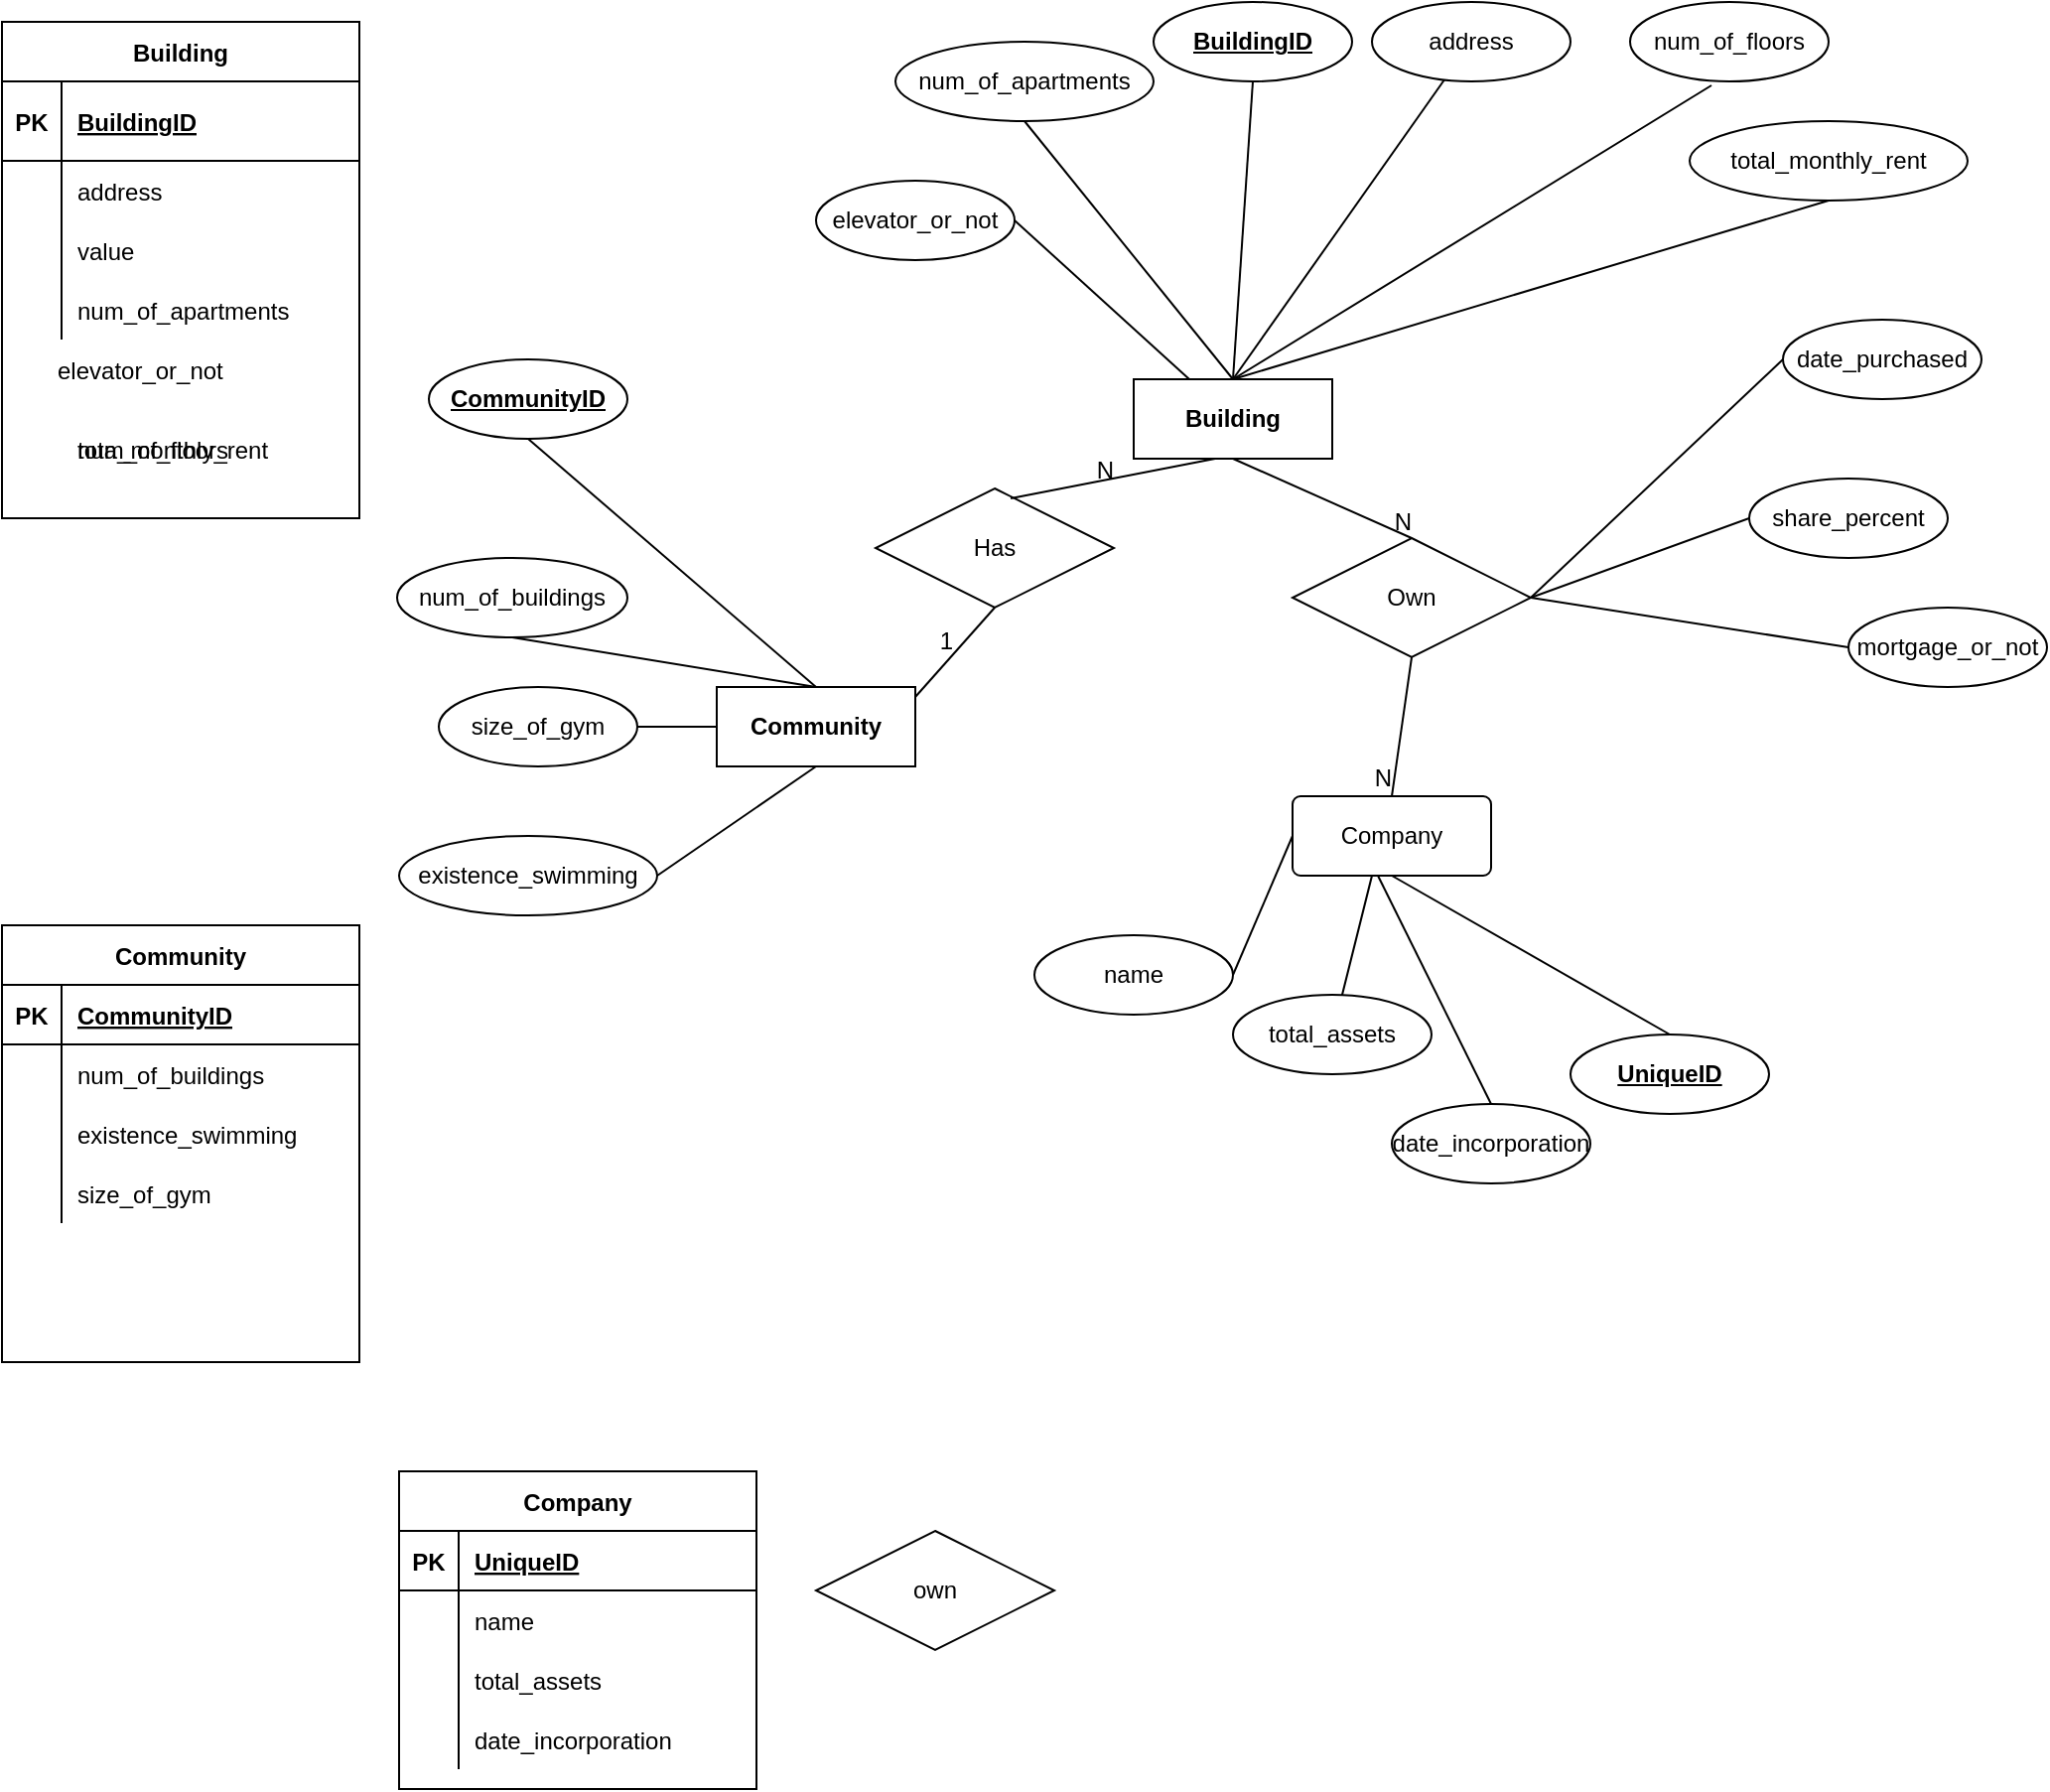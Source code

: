 <mxfile version="14.8.0" type="github"><diagram id="G85FWZEcYZAhWX0nWBpY" name="Page-1"><mxGraphModel dx="2249" dy="762" grid="1" gridSize="10" guides="1" tooltips="1" connect="1" arrows="1" fold="1" page="1" pageScale="1" pageWidth="827" pageHeight="1169" math="0" shadow="0"><root><mxCell id="0"/><mxCell id="1" parent="0"/><mxCell id="Lfzo3XLl3ZXsPs4oXhQn-1" value="Building" style="shape=table;startSize=30;container=1;collapsible=1;childLayout=tableLayout;fixedRows=1;rowLines=0;fontStyle=1;align=center;resizeLast=1;" vertex="1" parent="1"><mxGeometry x="-130" y="170" width="180" height="250" as="geometry"><mxRectangle x="110" y="320" width="80" height="30" as="alternateBounds"/></mxGeometry></mxCell><mxCell id="Lfzo3XLl3ZXsPs4oXhQn-2" value="" style="shape=partialRectangle;collapsible=0;dropTarget=0;pointerEvents=0;fillColor=none;top=0;left=0;bottom=1;right=0;points=[[0,0.5],[1,0.5]];portConstraint=eastwest;" vertex="1" parent="Lfzo3XLl3ZXsPs4oXhQn-1"><mxGeometry y="30" width="180" height="40" as="geometry"/></mxCell><mxCell id="Lfzo3XLl3ZXsPs4oXhQn-3" value="PK" style="shape=partialRectangle;connectable=0;fillColor=none;top=0;left=0;bottom=0;right=0;fontStyle=1;overflow=hidden;" vertex="1" parent="Lfzo3XLl3ZXsPs4oXhQn-2"><mxGeometry width="30" height="40" as="geometry"/></mxCell><mxCell id="Lfzo3XLl3ZXsPs4oXhQn-4" value="BuildingID" style="shape=partialRectangle;connectable=0;fillColor=none;top=0;left=0;bottom=0;right=0;align=left;spacingLeft=6;fontStyle=5;overflow=hidden;" vertex="1" parent="Lfzo3XLl3ZXsPs4oXhQn-2"><mxGeometry x="30" width="150" height="40" as="geometry"/></mxCell><mxCell id="Lfzo3XLl3ZXsPs4oXhQn-5" value="" style="shape=partialRectangle;collapsible=0;dropTarget=0;pointerEvents=0;fillColor=none;top=0;left=0;bottom=0;right=0;points=[[0,0.5],[1,0.5]];portConstraint=eastwest;" vertex="1" parent="Lfzo3XLl3ZXsPs4oXhQn-1"><mxGeometry y="70" width="180" height="30" as="geometry"/></mxCell><mxCell id="Lfzo3XLl3ZXsPs4oXhQn-6" value="" style="shape=partialRectangle;connectable=0;fillColor=none;top=0;left=0;bottom=0;right=0;editable=1;overflow=hidden;" vertex="1" parent="Lfzo3XLl3ZXsPs4oXhQn-5"><mxGeometry width="30" height="30" as="geometry"/></mxCell><mxCell id="Lfzo3XLl3ZXsPs4oXhQn-7" value="address" style="shape=partialRectangle;connectable=0;fillColor=none;top=0;left=0;bottom=0;right=0;align=left;spacingLeft=6;overflow=hidden;" vertex="1" parent="Lfzo3XLl3ZXsPs4oXhQn-5"><mxGeometry x="30" width="150" height="30" as="geometry"/></mxCell><mxCell id="Lfzo3XLl3ZXsPs4oXhQn-8" value="" style="shape=partialRectangle;collapsible=0;dropTarget=0;pointerEvents=0;fillColor=none;top=0;left=0;bottom=0;right=0;points=[[0,0.5],[1,0.5]];portConstraint=eastwest;" vertex="1" parent="Lfzo3XLl3ZXsPs4oXhQn-1"><mxGeometry y="100" width="180" height="30" as="geometry"/></mxCell><mxCell id="Lfzo3XLl3ZXsPs4oXhQn-9" value="" style="shape=partialRectangle;connectable=0;fillColor=none;top=0;left=0;bottom=0;right=0;editable=1;overflow=hidden;" vertex="1" parent="Lfzo3XLl3ZXsPs4oXhQn-8"><mxGeometry width="30" height="30" as="geometry"/></mxCell><mxCell id="Lfzo3XLl3ZXsPs4oXhQn-10" value="value" style="shape=partialRectangle;connectable=0;fillColor=none;top=0;left=0;bottom=0;right=0;align=left;spacingLeft=6;overflow=hidden;" vertex="1" parent="Lfzo3XLl3ZXsPs4oXhQn-8"><mxGeometry x="30" width="150" height="30" as="geometry"/></mxCell><mxCell id="Lfzo3XLl3ZXsPs4oXhQn-11" value="" style="shape=partialRectangle;collapsible=0;dropTarget=0;pointerEvents=0;fillColor=none;top=0;left=0;bottom=0;right=0;points=[[0,0.5],[1,0.5]];portConstraint=eastwest;" vertex="1" parent="Lfzo3XLl3ZXsPs4oXhQn-1"><mxGeometry y="130" width="180" height="30" as="geometry"/></mxCell><mxCell id="Lfzo3XLl3ZXsPs4oXhQn-12" value="" style="shape=partialRectangle;connectable=0;fillColor=none;top=0;left=0;bottom=0;right=0;editable=1;overflow=hidden;" vertex="1" parent="Lfzo3XLl3ZXsPs4oXhQn-11"><mxGeometry width="30" height="30" as="geometry"/></mxCell><mxCell id="Lfzo3XLl3ZXsPs4oXhQn-13" value="num_of_apartments" style="shape=partialRectangle;connectable=0;fillColor=none;top=0;left=0;bottom=0;right=0;align=left;spacingLeft=6;overflow=hidden;" vertex="1" parent="Lfzo3XLl3ZXsPs4oXhQn-11"><mxGeometry x="30" width="150" height="30" as="geometry"/></mxCell><mxCell id="Lfzo3XLl3ZXsPs4oXhQn-14" value="tota_monthly_rent" style="shape=partialRectangle;connectable=0;fillColor=none;top=0;left=0;bottom=0;right=0;align=left;spacingLeft=6;overflow=hidden;" vertex="1" parent="1"><mxGeometry x="-100" y="370" width="150" height="30" as="geometry"/></mxCell><mxCell id="Lfzo3XLl3ZXsPs4oXhQn-15" value="num_of_floors" style="shape=partialRectangle;connectable=0;fillColor=none;top=0;left=0;bottom=0;right=0;align=left;spacingLeft=6;overflow=hidden;" vertex="1" parent="1"><mxGeometry x="-100" y="370" width="150" height="30" as="geometry"/></mxCell><mxCell id="Lfzo3XLl3ZXsPs4oXhQn-16" value="elevator_or_not" style="shape=partialRectangle;connectable=0;fillColor=none;top=0;left=0;bottom=0;right=0;align=left;spacingLeft=6;overflow=hidden;" vertex="1" parent="1"><mxGeometry x="-110" y="330" width="150" height="30" as="geometry"/></mxCell><mxCell id="Lfzo3XLl3ZXsPs4oXhQn-17" value="Community" style="shape=table;startSize=30;container=1;collapsible=1;childLayout=tableLayout;fixedRows=1;rowLines=0;fontStyle=1;align=center;resizeLast=1;" vertex="1" parent="1"><mxGeometry x="-130" y="625" width="180" height="220" as="geometry"/></mxCell><mxCell id="Lfzo3XLl3ZXsPs4oXhQn-18" value="" style="shape=partialRectangle;collapsible=0;dropTarget=0;pointerEvents=0;fillColor=none;top=0;left=0;bottom=1;right=0;points=[[0,0.5],[1,0.5]];portConstraint=eastwest;" vertex="1" parent="Lfzo3XLl3ZXsPs4oXhQn-17"><mxGeometry y="30" width="180" height="30" as="geometry"/></mxCell><mxCell id="Lfzo3XLl3ZXsPs4oXhQn-19" value="PK" style="shape=partialRectangle;connectable=0;fillColor=none;top=0;left=0;bottom=0;right=0;fontStyle=1;overflow=hidden;" vertex="1" parent="Lfzo3XLl3ZXsPs4oXhQn-18"><mxGeometry width="30" height="30" as="geometry"/></mxCell><mxCell id="Lfzo3XLl3ZXsPs4oXhQn-20" value="CommunityID" style="shape=partialRectangle;connectable=0;fillColor=none;top=0;left=0;bottom=0;right=0;align=left;spacingLeft=6;fontStyle=5;overflow=hidden;" vertex="1" parent="Lfzo3XLl3ZXsPs4oXhQn-18"><mxGeometry x="30" width="150" height="30" as="geometry"/></mxCell><mxCell id="Lfzo3XLl3ZXsPs4oXhQn-21" value="" style="shape=partialRectangle;collapsible=0;dropTarget=0;pointerEvents=0;fillColor=none;top=0;left=0;bottom=0;right=0;points=[[0,0.5],[1,0.5]];portConstraint=eastwest;" vertex="1" parent="Lfzo3XLl3ZXsPs4oXhQn-17"><mxGeometry y="60" width="180" height="30" as="geometry"/></mxCell><mxCell id="Lfzo3XLl3ZXsPs4oXhQn-22" value="" style="shape=partialRectangle;connectable=0;fillColor=none;top=0;left=0;bottom=0;right=0;editable=1;overflow=hidden;" vertex="1" parent="Lfzo3XLl3ZXsPs4oXhQn-21"><mxGeometry width="30" height="30" as="geometry"/></mxCell><mxCell id="Lfzo3XLl3ZXsPs4oXhQn-23" value="num_of_buildings" style="shape=partialRectangle;connectable=0;fillColor=none;top=0;left=0;bottom=0;right=0;align=left;spacingLeft=6;overflow=hidden;" vertex="1" parent="Lfzo3XLl3ZXsPs4oXhQn-21"><mxGeometry x="30" width="150" height="30" as="geometry"/></mxCell><mxCell id="Lfzo3XLl3ZXsPs4oXhQn-24" value="" style="shape=partialRectangle;collapsible=0;dropTarget=0;pointerEvents=0;fillColor=none;top=0;left=0;bottom=0;right=0;points=[[0,0.5],[1,0.5]];portConstraint=eastwest;" vertex="1" parent="Lfzo3XLl3ZXsPs4oXhQn-17"><mxGeometry y="90" width="180" height="30" as="geometry"/></mxCell><mxCell id="Lfzo3XLl3ZXsPs4oXhQn-25" value="" style="shape=partialRectangle;connectable=0;fillColor=none;top=0;left=0;bottom=0;right=0;editable=1;overflow=hidden;" vertex="1" parent="Lfzo3XLl3ZXsPs4oXhQn-24"><mxGeometry width="30" height="30" as="geometry"/></mxCell><mxCell id="Lfzo3XLl3ZXsPs4oXhQn-26" value="existence_swimming" style="shape=partialRectangle;connectable=0;fillColor=none;top=0;left=0;bottom=0;right=0;align=left;spacingLeft=6;overflow=hidden;" vertex="1" parent="Lfzo3XLl3ZXsPs4oXhQn-24"><mxGeometry x="30" width="150" height="30" as="geometry"/></mxCell><mxCell id="Lfzo3XLl3ZXsPs4oXhQn-27" value="" style="shape=partialRectangle;collapsible=0;dropTarget=0;pointerEvents=0;fillColor=none;top=0;left=0;bottom=0;right=0;points=[[0,0.5],[1,0.5]];portConstraint=eastwest;" vertex="1" parent="Lfzo3XLl3ZXsPs4oXhQn-17"><mxGeometry y="120" width="180" height="30" as="geometry"/></mxCell><mxCell id="Lfzo3XLl3ZXsPs4oXhQn-28" value="" style="shape=partialRectangle;connectable=0;fillColor=none;top=0;left=0;bottom=0;right=0;editable=1;overflow=hidden;" vertex="1" parent="Lfzo3XLl3ZXsPs4oXhQn-27"><mxGeometry width="30" height="30" as="geometry"/></mxCell><mxCell id="Lfzo3XLl3ZXsPs4oXhQn-29" value="size_of_gym" style="shape=partialRectangle;connectable=0;fillColor=none;top=0;left=0;bottom=0;right=0;align=left;spacingLeft=6;overflow=hidden;" vertex="1" parent="Lfzo3XLl3ZXsPs4oXhQn-27"><mxGeometry x="30" width="150" height="30" as="geometry"/></mxCell><mxCell id="Lfzo3XLl3ZXsPs4oXhQn-50" value="Company" style="shape=table;startSize=30;container=1;collapsible=1;childLayout=tableLayout;fixedRows=1;rowLines=0;fontStyle=1;align=center;resizeLast=1;" vertex="1" parent="1"><mxGeometry x="70" y="900" width="180" height="160" as="geometry"/></mxCell><mxCell id="Lfzo3XLl3ZXsPs4oXhQn-51" value="" style="shape=partialRectangle;collapsible=0;dropTarget=0;pointerEvents=0;fillColor=none;top=0;left=0;bottom=1;right=0;points=[[0,0.5],[1,0.5]];portConstraint=eastwest;" vertex="1" parent="Lfzo3XLl3ZXsPs4oXhQn-50"><mxGeometry y="30" width="180" height="30" as="geometry"/></mxCell><mxCell id="Lfzo3XLl3ZXsPs4oXhQn-52" value="PK" style="shape=partialRectangle;connectable=0;fillColor=none;top=0;left=0;bottom=0;right=0;fontStyle=1;overflow=hidden;" vertex="1" parent="Lfzo3XLl3ZXsPs4oXhQn-51"><mxGeometry width="30" height="30" as="geometry"/></mxCell><mxCell id="Lfzo3XLl3ZXsPs4oXhQn-53" value="UniqueID" style="shape=partialRectangle;connectable=0;fillColor=none;top=0;left=0;bottom=0;right=0;align=left;spacingLeft=6;fontStyle=5;overflow=hidden;" vertex="1" parent="Lfzo3XLl3ZXsPs4oXhQn-51"><mxGeometry x="30" width="150" height="30" as="geometry"/></mxCell><mxCell id="Lfzo3XLl3ZXsPs4oXhQn-54" value="" style="shape=partialRectangle;collapsible=0;dropTarget=0;pointerEvents=0;fillColor=none;top=0;left=0;bottom=0;right=0;points=[[0,0.5],[1,0.5]];portConstraint=eastwest;" vertex="1" parent="Lfzo3XLl3ZXsPs4oXhQn-50"><mxGeometry y="60" width="180" height="30" as="geometry"/></mxCell><mxCell id="Lfzo3XLl3ZXsPs4oXhQn-55" value="" style="shape=partialRectangle;connectable=0;fillColor=none;top=0;left=0;bottom=0;right=0;editable=1;overflow=hidden;" vertex="1" parent="Lfzo3XLl3ZXsPs4oXhQn-54"><mxGeometry width="30" height="30" as="geometry"/></mxCell><mxCell id="Lfzo3XLl3ZXsPs4oXhQn-56" value="name" style="shape=partialRectangle;connectable=0;fillColor=none;top=0;left=0;bottom=0;right=0;align=left;spacingLeft=6;overflow=hidden;" vertex="1" parent="Lfzo3XLl3ZXsPs4oXhQn-54"><mxGeometry x="30" width="150" height="30" as="geometry"/></mxCell><mxCell id="Lfzo3XLl3ZXsPs4oXhQn-57" value="" style="shape=partialRectangle;collapsible=0;dropTarget=0;pointerEvents=0;fillColor=none;top=0;left=0;bottom=0;right=0;points=[[0,0.5],[1,0.5]];portConstraint=eastwest;" vertex="1" parent="Lfzo3XLl3ZXsPs4oXhQn-50"><mxGeometry y="90" width="180" height="30" as="geometry"/></mxCell><mxCell id="Lfzo3XLl3ZXsPs4oXhQn-58" value="" style="shape=partialRectangle;connectable=0;fillColor=none;top=0;left=0;bottom=0;right=0;editable=1;overflow=hidden;" vertex="1" parent="Lfzo3XLl3ZXsPs4oXhQn-57"><mxGeometry width="30" height="30" as="geometry"/></mxCell><mxCell id="Lfzo3XLl3ZXsPs4oXhQn-59" value="total_assets" style="shape=partialRectangle;connectable=0;fillColor=none;top=0;left=0;bottom=0;right=0;align=left;spacingLeft=6;overflow=hidden;" vertex="1" parent="Lfzo3XLl3ZXsPs4oXhQn-57"><mxGeometry x="30" width="150" height="30" as="geometry"/></mxCell><mxCell id="Lfzo3XLl3ZXsPs4oXhQn-60" value="" style="shape=partialRectangle;collapsible=0;dropTarget=0;pointerEvents=0;fillColor=none;top=0;left=0;bottom=0;right=0;points=[[0,0.5],[1,0.5]];portConstraint=eastwest;" vertex="1" parent="Lfzo3XLl3ZXsPs4oXhQn-50"><mxGeometry y="120" width="180" height="30" as="geometry"/></mxCell><mxCell id="Lfzo3XLl3ZXsPs4oXhQn-61" value="" style="shape=partialRectangle;connectable=0;fillColor=none;top=0;left=0;bottom=0;right=0;editable=1;overflow=hidden;" vertex="1" parent="Lfzo3XLl3ZXsPs4oXhQn-60"><mxGeometry width="30" height="30" as="geometry"/></mxCell><mxCell id="Lfzo3XLl3ZXsPs4oXhQn-62" value="date_incorporation" style="shape=partialRectangle;connectable=0;fillColor=none;top=0;left=0;bottom=0;right=0;align=left;spacingLeft=6;overflow=hidden;" vertex="1" parent="Lfzo3XLl3ZXsPs4oXhQn-60"><mxGeometry x="30" width="150" height="30" as="geometry"/></mxCell><mxCell id="Lfzo3XLl3ZXsPs4oXhQn-63" value="own" style="shape=rhombus;perimeter=rhombusPerimeter;whiteSpace=wrap;html=1;align=center;" vertex="1" parent="1"><mxGeometry x="280" y="930" width="120" height="60" as="geometry"/></mxCell><mxCell id="Lfzo3XLl3ZXsPs4oXhQn-64" value="&lt;span style=&quot;font-weight: 700&quot;&gt;Building&lt;/span&gt;" style="whiteSpace=wrap;html=1;align=center;" vertex="1" parent="1"><mxGeometry x="440" y="350" width="100" height="40" as="geometry"/></mxCell><mxCell id="Lfzo3XLl3ZXsPs4oXhQn-65" value="&lt;span style=&quot;font-weight: 700 ; text-align: left&quot;&gt;BuildingID&lt;/span&gt;" style="ellipse;whiteSpace=wrap;html=1;align=center;fontStyle=4;" vertex="1" parent="1"><mxGeometry x="450" y="160" width="100" height="40" as="geometry"/></mxCell><mxCell id="Lfzo3XLl3ZXsPs4oXhQn-66" value="&lt;span style=&quot;text-align: left&quot;&gt;address&lt;/span&gt;" style="ellipse;whiteSpace=wrap;html=1;align=center;" vertex="1" parent="1"><mxGeometry x="560" y="160" width="100" height="40" as="geometry"/></mxCell><mxCell id="Lfzo3XLl3ZXsPs4oXhQn-67" value="&lt;span style=&quot;text-align: left&quot;&gt;num_of_apartments&lt;/span&gt;" style="ellipse;whiteSpace=wrap;html=1;align=center;" vertex="1" parent="1"><mxGeometry x="320" y="180" width="130" height="40" as="geometry"/></mxCell><mxCell id="Lfzo3XLl3ZXsPs4oXhQn-68" value="&lt;span style=&quot;text-align: left&quot;&gt;total_monthly_rent&lt;/span&gt;" style="ellipse;whiteSpace=wrap;html=1;align=center;" vertex="1" parent="1"><mxGeometry x="720" y="220" width="140" height="40" as="geometry"/></mxCell><mxCell id="Lfzo3XLl3ZXsPs4oXhQn-69" value="&lt;span style=&quot;text-align: left&quot;&gt;num_of_floors&lt;/span&gt;" style="ellipse;whiteSpace=wrap;html=1;align=center;" vertex="1" parent="1"><mxGeometry x="690" y="160" width="100" height="40" as="geometry"/></mxCell><mxCell id="Lfzo3XLl3ZXsPs4oXhQn-71" value="&lt;span style=&quot;text-align: left&quot;&gt;elevator_or_not&lt;/span&gt;" style="ellipse;whiteSpace=wrap;html=1;align=center;" vertex="1" parent="1"><mxGeometry x="280" y="250" width="100" height="40" as="geometry"/></mxCell><mxCell id="Lfzo3XLl3ZXsPs4oXhQn-72" value="&lt;span style=&quot;font-weight: 700&quot;&gt;Community&lt;/span&gt;" style="whiteSpace=wrap;html=1;align=center;" vertex="1" parent="1"><mxGeometry x="230" y="505" width="100" height="40" as="geometry"/></mxCell><mxCell id="Lfzo3XLl3ZXsPs4oXhQn-73" value="&lt;span style=&quot;text-align: left&quot;&gt;num_of_buildings&lt;/span&gt;" style="ellipse;whiteSpace=wrap;html=1;align=center;" vertex="1" parent="1"><mxGeometry x="69" y="440" width="116" height="40" as="geometry"/></mxCell><mxCell id="Lfzo3XLl3ZXsPs4oXhQn-74" value="&lt;span style=&quot;font-weight: 700 ; text-align: left&quot;&gt;CommunityID&lt;/span&gt;" style="ellipse;whiteSpace=wrap;html=1;align=center;fontStyle=4;" vertex="1" parent="1"><mxGeometry x="85" y="340" width="100" height="40" as="geometry"/></mxCell><mxCell id="Lfzo3XLl3ZXsPs4oXhQn-75" value="&lt;span style=&quot;text-align: left&quot;&gt;existence_swimming&lt;/span&gt;" style="ellipse;whiteSpace=wrap;html=1;align=center;" vertex="1" parent="1"><mxGeometry x="70" y="580" width="130" height="40" as="geometry"/></mxCell><mxCell id="Lfzo3XLl3ZXsPs4oXhQn-76" value="&lt;span style=&quot;text-align: left&quot;&gt;size_of_gym&lt;/span&gt;" style="ellipse;whiteSpace=wrap;html=1;align=center;" vertex="1" parent="1"><mxGeometry x="90" y="505" width="100" height="40" as="geometry"/></mxCell><mxCell id="Lfzo3XLl3ZXsPs4oXhQn-85" value="" style="endArrow=none;html=1;exitX=0.5;exitY=1;exitDx=0;exitDy=0;entryX=0.5;entryY=0;entryDx=0;entryDy=0;" edge="1" parent="1" source="Lfzo3XLl3ZXsPs4oXhQn-65" target="Lfzo3XLl3ZXsPs4oXhQn-64"><mxGeometry width="50" height="50" relative="1" as="geometry"><mxPoint x="650" y="360" as="sourcePoint"/><mxPoint x="700" y="310" as="targetPoint"/></mxGeometry></mxCell><mxCell id="Lfzo3XLl3ZXsPs4oXhQn-86" value="" style="endArrow=none;html=1;entryX=0.5;entryY=0;entryDx=0;entryDy=0;" edge="1" parent="1" source="Lfzo3XLl3ZXsPs4oXhQn-66" target="Lfzo3XLl3ZXsPs4oXhQn-64"><mxGeometry width="50" height="50" relative="1" as="geometry"><mxPoint x="650" y="360" as="sourcePoint"/><mxPoint x="700" y="310" as="targetPoint"/></mxGeometry></mxCell><mxCell id="Lfzo3XLl3ZXsPs4oXhQn-87" value="" style="endArrow=none;html=1;exitX=0.5;exitY=0;exitDx=0;exitDy=0;entryX=0.41;entryY=1.05;entryDx=0;entryDy=0;entryPerimeter=0;" edge="1" parent="1" source="Lfzo3XLl3ZXsPs4oXhQn-64" target="Lfzo3XLl3ZXsPs4oXhQn-69"><mxGeometry width="50" height="50" relative="1" as="geometry"><mxPoint x="650" y="360" as="sourcePoint"/><mxPoint x="780" y="120" as="targetPoint"/></mxGeometry></mxCell><mxCell id="Lfzo3XLl3ZXsPs4oXhQn-90" value="" style="endArrow=none;html=1;exitX=1;exitY=0.5;exitDx=0;exitDy=0;" edge="1" parent="1" source="Lfzo3XLl3ZXsPs4oXhQn-71" target="Lfzo3XLl3ZXsPs4oXhQn-64"><mxGeometry width="50" height="50" relative="1" as="geometry"><mxPoint x="650" y="360" as="sourcePoint"/><mxPoint x="700" y="310" as="targetPoint"/></mxGeometry></mxCell><mxCell id="Lfzo3XLl3ZXsPs4oXhQn-92" value="" style="endArrow=none;html=1;entryX=0.5;entryY=1;entryDx=0;entryDy=0;exitX=0.5;exitY=0;exitDx=0;exitDy=0;" edge="1" parent="1" source="Lfzo3XLl3ZXsPs4oXhQn-64" target="Lfzo3XLl3ZXsPs4oXhQn-68"><mxGeometry width="50" height="50" relative="1" as="geometry"><mxPoint x="650" y="360" as="sourcePoint"/><mxPoint x="700" y="310" as="targetPoint"/></mxGeometry></mxCell><mxCell id="Lfzo3XLl3ZXsPs4oXhQn-93" value="" style="endArrow=none;html=1;exitX=0.5;exitY=1;exitDx=0;exitDy=0;entryX=0.5;entryY=0;entryDx=0;entryDy=0;" edge="1" parent="1" source="Lfzo3XLl3ZXsPs4oXhQn-67" target="Lfzo3XLl3ZXsPs4oXhQn-64"><mxGeometry width="50" height="50" relative="1" as="geometry"><mxPoint x="650" y="360" as="sourcePoint"/><mxPoint x="700" y="310" as="targetPoint"/></mxGeometry></mxCell><mxCell id="Lfzo3XLl3ZXsPs4oXhQn-95" value="" style="endArrow=none;html=1;exitX=0.5;exitY=0;exitDx=0;exitDy=0;entryX=0.5;entryY=1;entryDx=0;entryDy=0;" edge="1" parent="1" source="Lfzo3XLl3ZXsPs4oXhQn-72" target="Lfzo3XLl3ZXsPs4oXhQn-74"><mxGeometry width="50" height="50" relative="1" as="geometry"><mxPoint x="530" y="380" as="sourcePoint"/><mxPoint x="690" y="400" as="targetPoint"/></mxGeometry></mxCell><mxCell id="Lfzo3XLl3ZXsPs4oXhQn-96" value="" style="endArrow=none;html=1;exitX=0.5;exitY=0;exitDx=0;exitDy=0;entryX=0.5;entryY=1;entryDx=0;entryDy=0;" edge="1" parent="1" source="Lfzo3XLl3ZXsPs4oXhQn-72" target="Lfzo3XLl3ZXsPs4oXhQn-73"><mxGeometry width="50" height="50" relative="1" as="geometry"><mxPoint x="530" y="380" as="sourcePoint"/><mxPoint x="580" y="330" as="targetPoint"/></mxGeometry></mxCell><mxCell id="Lfzo3XLl3ZXsPs4oXhQn-97" value="" style="endArrow=none;html=1;entryX=0;entryY=0.5;entryDx=0;entryDy=0;exitX=1;exitY=0.5;exitDx=0;exitDy=0;" edge="1" parent="1" source="Lfzo3XLl3ZXsPs4oXhQn-76" target="Lfzo3XLl3ZXsPs4oXhQn-72"><mxGeometry width="50" height="50" relative="1" as="geometry"><mxPoint x="530" y="380" as="sourcePoint"/><mxPoint x="580" y="330" as="targetPoint"/></mxGeometry></mxCell><mxCell id="Lfzo3XLl3ZXsPs4oXhQn-98" value="" style="endArrow=none;html=1;exitX=0.5;exitY=0;exitDx=0;exitDy=0;" edge="1" parent="1" source="Lfzo3XLl3ZXsPs4oXhQn-102" target="Lfzo3XLl3ZXsPs4oXhQn-105"><mxGeometry width="50" height="50" relative="1" as="geometry"><mxPoint x="515" y="870" as="sourcePoint"/><mxPoint x="565" y="820" as="targetPoint"/></mxGeometry></mxCell><mxCell id="Lfzo3XLl3ZXsPs4oXhQn-100" value="" style="endArrow=none;html=1;exitX=1;exitY=0.5;exitDx=0;exitDy=0;entryX=0.5;entryY=1;entryDx=0;entryDy=0;" edge="1" parent="1" source="Lfzo3XLl3ZXsPs4oXhQn-75" target="Lfzo3XLl3ZXsPs4oXhQn-72"><mxGeometry width="50" height="50" relative="1" as="geometry"><mxPoint x="560" y="560" as="sourcePoint"/><mxPoint x="610" y="510" as="targetPoint"/></mxGeometry></mxCell><mxCell id="Lfzo3XLl3ZXsPs4oXhQn-102" value="Company" style="rounded=1;arcSize=10;whiteSpace=wrap;html=1;align=center;" vertex="1" parent="1"><mxGeometry x="520" y="560" width="100" height="40" as="geometry"/></mxCell><mxCell id="Lfzo3XLl3ZXsPs4oXhQn-103" value="&lt;span style=&quot;font-weight: 700 ; text-align: left&quot;&gt;UniqueID&lt;/span&gt;" style="ellipse;whiteSpace=wrap;html=1;align=center;fontStyle=4;" vertex="1" parent="1"><mxGeometry x="660" y="680" width="100" height="40" as="geometry"/></mxCell><mxCell id="Lfzo3XLl3ZXsPs4oXhQn-104" value="&lt;span style=&quot;text-align: left&quot;&gt;name&lt;/span&gt;" style="ellipse;whiteSpace=wrap;html=1;align=center;" vertex="1" parent="1"><mxGeometry x="390" y="630" width="100" height="40" as="geometry"/></mxCell><mxCell id="Lfzo3XLl3ZXsPs4oXhQn-105" value="&lt;span style=&quot;text-align: left&quot;&gt;total_assets&lt;/span&gt;" style="ellipse;whiteSpace=wrap;html=1;align=center;" vertex="1" parent="1"><mxGeometry x="490" y="660" width="100" height="40" as="geometry"/></mxCell><mxCell id="Lfzo3XLl3ZXsPs4oXhQn-106" value="&lt;span style=&quot;text-align: left&quot;&gt;date_incorporation&lt;/span&gt;" style="ellipse;whiteSpace=wrap;html=1;align=center;" vertex="1" parent="1"><mxGeometry x="570" y="715" width="100" height="40" as="geometry"/></mxCell><mxCell id="Lfzo3XLl3ZXsPs4oXhQn-107" value="" style="endArrow=none;html=1;exitX=0.5;exitY=0;exitDx=0;exitDy=0;entryX=0.5;entryY=1;entryDx=0;entryDy=0;" edge="1" parent="1" source="Lfzo3XLl3ZXsPs4oXhQn-103" target="Lfzo3XLl3ZXsPs4oXhQn-102"><mxGeometry width="50" height="50" relative="1" as="geometry"><mxPoint x="440" y="760" as="sourcePoint"/><mxPoint x="490" y="710" as="targetPoint"/></mxGeometry></mxCell><mxCell id="Lfzo3XLl3ZXsPs4oXhQn-108" value="" style="endArrow=none;html=1;exitX=1;exitY=0.5;exitDx=0;exitDy=0;entryX=0;entryY=0.5;entryDx=0;entryDy=0;" edge="1" parent="1" source="Lfzo3XLl3ZXsPs4oXhQn-104" target="Lfzo3XLl3ZXsPs4oXhQn-102"><mxGeometry width="50" height="50" relative="1" as="geometry"><mxPoint x="440" y="760" as="sourcePoint"/><mxPoint x="510" y="870" as="targetPoint"/></mxGeometry></mxCell><mxCell id="Lfzo3XLl3ZXsPs4oXhQn-110" value="" style="endArrow=none;html=1;entryX=0.5;entryY=0;entryDx=0;entryDy=0;exitX=0.43;exitY=1;exitDx=0;exitDy=0;exitPerimeter=0;" edge="1" parent="1" source="Lfzo3XLl3ZXsPs4oXhQn-102" target="Lfzo3XLl3ZXsPs4oXhQn-106"><mxGeometry width="50" height="50" relative="1" as="geometry"><mxPoint x="570" y="870" as="sourcePoint"/><mxPoint x="490" y="710" as="targetPoint"/></mxGeometry></mxCell><mxCell id="Lfzo3XLl3ZXsPs4oXhQn-111" value="Own" style="shape=rhombus;perimeter=rhombusPerimeter;whiteSpace=wrap;html=1;align=center;" vertex="1" parent="1"><mxGeometry x="520" y="430" width="120" height="60" as="geometry"/></mxCell><mxCell id="Lfzo3XLl3ZXsPs4oXhQn-112" value="share_percent" style="ellipse;whiteSpace=wrap;html=1;align=center;" vertex="1" parent="1"><mxGeometry x="750" y="400" width="100" height="40" as="geometry"/></mxCell><mxCell id="Lfzo3XLl3ZXsPs4oXhQn-113" value="date_purchased" style="ellipse;whiteSpace=wrap;html=1;align=center;" vertex="1" parent="1"><mxGeometry x="767" y="320" width="100" height="40" as="geometry"/></mxCell><mxCell id="Lfzo3XLl3ZXsPs4oXhQn-114" value="mortgage_or_not" style="ellipse;whiteSpace=wrap;html=1;align=center;" vertex="1" parent="1"><mxGeometry x="800" y="465" width="100" height="40" as="geometry"/></mxCell><mxCell id="Lfzo3XLl3ZXsPs4oXhQn-115" value="" style="endArrow=none;html=1;entryX=1;entryY=0.5;entryDx=0;entryDy=0;exitX=0;exitY=0.5;exitDx=0;exitDy=0;" edge="1" parent="1" source="Lfzo3XLl3ZXsPs4oXhQn-113" target="Lfzo3XLl3ZXsPs4oXhQn-111"><mxGeometry width="50" height="50" relative="1" as="geometry"><mxPoint x="550" y="500" as="sourcePoint"/><mxPoint x="600" y="450" as="targetPoint"/></mxGeometry></mxCell><mxCell id="Lfzo3XLl3ZXsPs4oXhQn-116" value="" style="endArrow=none;html=1;entryX=1;entryY=0.5;entryDx=0;entryDy=0;exitX=0;exitY=0.5;exitDx=0;exitDy=0;" edge="1" parent="1" source="Lfzo3XLl3ZXsPs4oXhQn-112" target="Lfzo3XLl3ZXsPs4oXhQn-111"><mxGeometry width="50" height="50" relative="1" as="geometry"><mxPoint x="550" y="500" as="sourcePoint"/><mxPoint x="600" y="450" as="targetPoint"/></mxGeometry></mxCell><mxCell id="Lfzo3XLl3ZXsPs4oXhQn-117" value="" style="endArrow=none;html=1;exitX=0;exitY=0.5;exitDx=0;exitDy=0;entryX=1;entryY=0.5;entryDx=0;entryDy=0;" edge="1" parent="1" source="Lfzo3XLl3ZXsPs4oXhQn-114" target="Lfzo3XLl3ZXsPs4oXhQn-111"><mxGeometry width="50" height="50" relative="1" as="geometry"><mxPoint x="550" y="500" as="sourcePoint"/><mxPoint x="680" y="410" as="targetPoint"/></mxGeometry></mxCell><mxCell id="Lfzo3XLl3ZXsPs4oXhQn-125" value="" style="endArrow=none;html=1;rounded=0;entryX=0.5;entryY=0;entryDx=0;entryDy=0;exitX=0.5;exitY=1;exitDx=0;exitDy=0;" edge="1" parent="1" source="Lfzo3XLl3ZXsPs4oXhQn-111" target="Lfzo3XLl3ZXsPs4oXhQn-102"><mxGeometry relative="1" as="geometry"><mxPoint x="330" y="510" as="sourcePoint"/><mxPoint x="490" y="510" as="targetPoint"/></mxGeometry></mxCell><mxCell id="Lfzo3XLl3ZXsPs4oXhQn-126" value="N" style="resizable=0;html=1;align=right;verticalAlign=bottom;" connectable="0" vertex="1" parent="Lfzo3XLl3ZXsPs4oXhQn-125"><mxGeometry x="1" relative="1" as="geometry"/></mxCell><mxCell id="Lfzo3XLl3ZXsPs4oXhQn-132" value="" style="endArrow=none;html=1;rounded=0;exitX=0.5;exitY=1;exitDx=0;exitDy=0;entryX=0.5;entryY=0;entryDx=0;entryDy=0;" edge="1" parent="1" source="Lfzo3XLl3ZXsPs4oXhQn-64" target="Lfzo3XLl3ZXsPs4oXhQn-111"><mxGeometry relative="1" as="geometry"><mxPoint x="330" y="510" as="sourcePoint"/><mxPoint x="490" y="510" as="targetPoint"/></mxGeometry></mxCell><mxCell id="Lfzo3XLl3ZXsPs4oXhQn-133" value="N" style="resizable=0;html=1;align=right;verticalAlign=bottom;" connectable="0" vertex="1" parent="Lfzo3XLl3ZXsPs4oXhQn-132"><mxGeometry x="1" relative="1" as="geometry"/></mxCell><mxCell id="Lfzo3XLl3ZXsPs4oXhQn-134" value="Has" style="shape=rhombus;perimeter=rhombusPerimeter;whiteSpace=wrap;html=1;align=center;" vertex="1" parent="1"><mxGeometry x="310" y="405" width="120" height="60" as="geometry"/></mxCell><mxCell id="Lfzo3XLl3ZXsPs4oXhQn-138" value="" style="endArrow=none;html=1;rounded=0;exitX=0.567;exitY=0.083;exitDx=0;exitDy=0;exitPerimeter=0;entryX=0.41;entryY=1;entryDx=0;entryDy=0;entryPerimeter=0;" edge="1" parent="1" source="Lfzo3XLl3ZXsPs4oXhQn-134" target="Lfzo3XLl3ZXsPs4oXhQn-64"><mxGeometry relative="1" as="geometry"><mxPoint x="330" y="510" as="sourcePoint"/><mxPoint x="490" y="510" as="targetPoint"/></mxGeometry></mxCell><mxCell id="Lfzo3XLl3ZXsPs4oXhQn-139" value="N" style="resizable=0;html=1;align=right;verticalAlign=bottom;" connectable="0" vertex="1" parent="Lfzo3XLl3ZXsPs4oXhQn-138"><mxGeometry x="1" relative="1" as="geometry"><mxPoint x="-51" y="15" as="offset"/></mxGeometry></mxCell><mxCell id="Lfzo3XLl3ZXsPs4oXhQn-140" value="" style="endArrow=none;html=1;rounded=0;entryX=0.5;entryY=1;entryDx=0;entryDy=0;" edge="1" parent="1" target="Lfzo3XLl3ZXsPs4oXhQn-134"><mxGeometry relative="1" as="geometry"><mxPoint x="330" y="510" as="sourcePoint"/><mxPoint x="490" y="510" as="targetPoint"/></mxGeometry></mxCell><mxCell id="Lfzo3XLl3ZXsPs4oXhQn-141" value="1" style="resizable=0;html=1;align=right;verticalAlign=bottom;" connectable="0" vertex="1" parent="Lfzo3XLl3ZXsPs4oXhQn-140"><mxGeometry x="1" relative="1" as="geometry"><mxPoint x="-20" y="25" as="offset"/></mxGeometry></mxCell></root></mxGraphModel></diagram></mxfile>